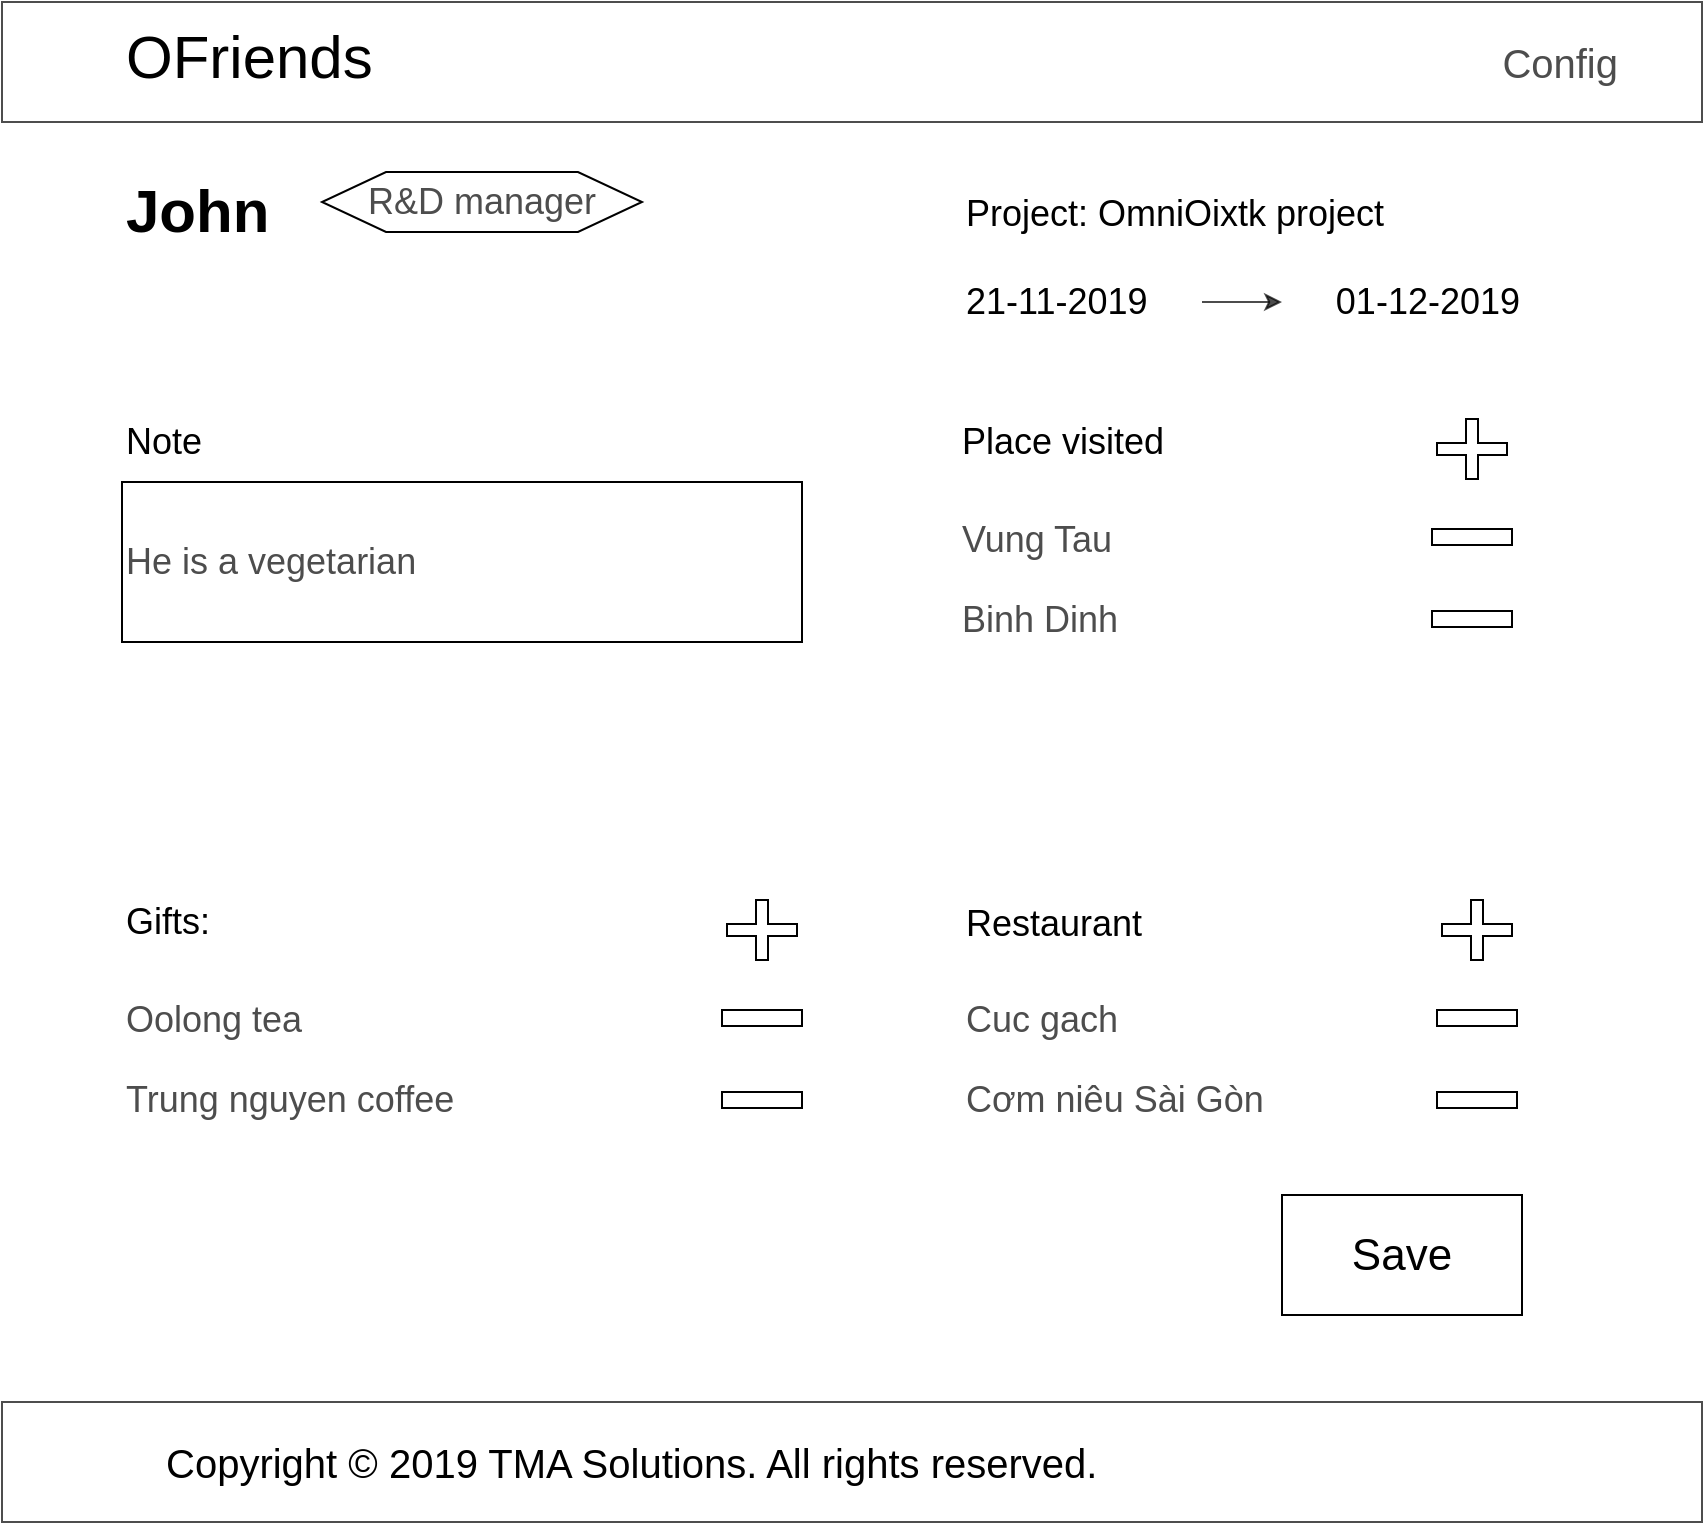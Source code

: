 <mxfile version="10.2.1" type="device"><diagram id="oSVK45ntM9ekwhACHQQf" name="Page-1"><mxGraphModel dx="1100" dy="786" grid="1" gridSize="10" guides="1" tooltips="1" connect="1" arrows="1" fold="1" page="1" pageScale="1" pageWidth="850" pageHeight="1100" math="0" shadow="0"><root><mxCell id="0"/><mxCell id="1" parent="0"/><mxCell id="c798-aoe-cJkhllQcpoC-25" value="" style="rounded=0;whiteSpace=wrap;html=1;shadow=0;strokeColor=#4D4D4D;fillColor=none;fontSize=16;fontColor=#4D4D4D;align=left;container=1;" parent="1" vertex="1"><mxGeometry width="850" height="60" as="geometry"/></mxCell><mxCell id="c798-aoe-cJkhllQcpoC-28" value="Config" style="text;html=1;strokeColor=none;fillColor=none;align=right;verticalAlign=middle;whiteSpace=wrap;rounded=0;shadow=0;fontSize=20;fontColor=#4D4D4D;" parent="c798-aoe-cJkhllQcpoC-25" vertex="1"><mxGeometry x="730" y="20" width="80" height="20" as="geometry"/></mxCell><mxCell id="c798-aoe-cJkhllQcpoC-26" value="" style="rounded=0;whiteSpace=wrap;html=1;shadow=0;strokeColor=#4D4D4D;fillColor=none;fontSize=16;fontColor=#4D4D4D;align=left;container=1;" parent="1" vertex="1"><mxGeometry y="700" width="850" height="60" as="geometry"/></mxCell><mxCell id="c798-aoe-cJkhllQcpoC-27" value="Copyright © 2019 TMA Solutions. All rights reserved." style="text;html=1;strokeColor=none;fillColor=none;align=left;verticalAlign=middle;whiteSpace=wrap;rounded=0;labelBorderColor=none;fontSize=20;flipH=0;" parent="c798-aoe-cJkhllQcpoC-26" vertex="1"><mxGeometry x="80" y="10" width="480" height="40" as="geometry"/></mxCell><mxCell id="c798-aoe-cJkhllQcpoC-2" value="&lt;font style=&quot;font-size: 30px;&quot;&gt;OFriends&lt;/font&gt;" style="text;html=1;strokeColor=none;fillColor=none;align=left;verticalAlign=top;whiteSpace=wrap;rounded=0;labelBorderColor=none;fontSize=30;flipH=0;" parent="1" vertex="1"><mxGeometry x="59.964" y="3" width="160.783" height="40" as="geometry"/></mxCell><mxCell id="c798-aoe-cJkhllQcpoC-62" value="&lt;font style=&quot;font-size: 30px&quot;&gt;John&lt;/font&gt;" style="text;html=1;strokeColor=none;fillColor=none;align=left;verticalAlign=top;whiteSpace=wrap;rounded=0;labelBorderColor=none;fontSize=30;flipH=0;fontStyle=1" parent="1" vertex="1"><mxGeometry x="59.964" y="80" width="160.783" height="40" as="geometry"/></mxCell><mxCell id="c798-aoe-cJkhllQcpoC-65" value="&lt;font style=&quot;font-size: 18px&quot;&gt;21-11-2019&lt;/font&gt;" style="text;html=1;strokeColor=none;fillColor=none;align=left;verticalAlign=middle;whiteSpace=wrap;rounded=0;labelBorderColor=none;fontSize=18;flipH=0;" parent="1" vertex="1"><mxGeometry x="480" y="140" width="120" height="20" as="geometry"/></mxCell><mxCell id="c798-aoe-cJkhllQcpoC-66" value="&lt;font style=&quot;font-size: 18px&quot;&gt;01-12-2019&lt;/font&gt;" style="text;html=1;strokeColor=none;fillColor=none;align=right;verticalAlign=middle;rounded=0;labelBorderColor=none;fontSize=18;flipH=0;" parent="1" vertex="1"><mxGeometry x="640" y="140" width="120" height="20" as="geometry"/></mxCell><mxCell id="c798-aoe-cJkhllQcpoC-67" value="" style="endArrow=classic;html=1;fontSize=18;fontColor=#4D4D4D;opacity=70;entryX=0;entryY=0.5;entryDx=0;entryDy=0;exitX=1;exitY=0.5;exitDx=0;exitDy=0;" parent="1" source="c798-aoe-cJkhllQcpoC-65" target="c798-aoe-cJkhllQcpoC-66" edge="1"><mxGeometry width="50" height="50" relative="1" as="geometry"><mxPoint x="600" y="180" as="sourcePoint"/><mxPoint x="650" y="130" as="targetPoint"/></mxGeometry></mxCell><mxCell id="c798-aoe-cJkhllQcpoC-68" value="&lt;font style=&quot;font-size: 18px&quot;&gt;Project: OmniOixtk project&lt;/font&gt;" style="text;html=1;strokeColor=none;fillColor=none;align=left;verticalAlign=bottom;whiteSpace=wrap;rounded=0;labelBorderColor=none;fontSize=18;flipH=0;fontStyle=0" parent="1" vertex="1"><mxGeometry x="480" y="80" width="220" height="40" as="geometry"/></mxCell><mxCell id="c798-aoe-cJkhllQcpoC-70" value="&lt;font style=&quot;font-size: 18px&quot;&gt;Gifts:&lt;/font&gt;" style="text;html=1;strokeColor=none;fillColor=none;align=left;verticalAlign=bottom;whiteSpace=wrap;rounded=0;labelBorderColor=none;fontSize=18;flipH=0;fontStyle=0" parent="1" vertex="1"><mxGeometry x="60" y="444" width="50" height="30" as="geometry"/></mxCell><mxCell id="c798-aoe-cJkhllQcpoC-82" value="Oolong tea" style="text;html=1;strokeColor=none;fillColor=none;align=left;verticalAlign=middle;whiteSpace=wrap;rounded=0;shadow=0;fontSize=18;fontColor=#4D4D4D;" parent="1" vertex="1"><mxGeometry x="60" y="499" width="100" height="20" as="geometry"/></mxCell><mxCell id="c798-aoe-cJkhllQcpoC-83" value="" style="shape=cross;whiteSpace=wrap;html=1;rounded=0;shadow=0;fillColor=none;gradientColor=none;fontSize=18;fontColor=#4D4D4D;align=right;" parent="1" vertex="1"><mxGeometry x="362.5" y="449" width="35" height="30" as="geometry"/></mxCell><mxCell id="c798-aoe-cJkhllQcpoC-84" value="" style="rounded=0;whiteSpace=wrap;html=1;shadow=0;fillColor=none;gradientColor=none;fontSize=18;fontColor=#4D4D4D;align=right;" parent="1" vertex="1"><mxGeometry x="360" y="504" width="40" height="8" as="geometry"/></mxCell><mxCell id="c798-aoe-cJkhllQcpoC-85" value="Trung nguyen coffee" style="text;html=1;strokeColor=none;fillColor=none;align=left;verticalAlign=middle;whiteSpace=wrap;rounded=0;shadow=0;fontSize=18;fontColor=#4D4D4D;" parent="1" vertex="1"><mxGeometry x="60" y="539" width="220" height="20" as="geometry"/></mxCell><mxCell id="c798-aoe-cJkhllQcpoC-86" value="" style="rounded=0;whiteSpace=wrap;html=1;shadow=0;fillColor=none;gradientColor=none;fontSize=18;fontColor=#4D4D4D;align=right;" parent="1" vertex="1"><mxGeometry x="360" y="545" width="40" height="8" as="geometry"/></mxCell><mxCell id="c798-aoe-cJkhllQcpoC-87" value="&lt;font style=&quot;font-size: 18px&quot;&gt;Restaurant&lt;/font&gt;" style="text;html=1;strokeColor=none;fillColor=none;align=left;verticalAlign=bottom;whiteSpace=wrap;rounded=0;labelBorderColor=none;fontSize=18;flipH=0;fontStyle=0" parent="1" vertex="1"><mxGeometry x="480" y="444.5" width="100" height="30" as="geometry"/></mxCell><mxCell id="c798-aoe-cJkhllQcpoC-88" value="Cuc gach" style="text;html=1;strokeColor=none;fillColor=none;align=left;verticalAlign=middle;whiteSpace=wrap;rounded=0;shadow=0;fontSize=18;fontColor=#4D4D4D;" parent="1" vertex="1"><mxGeometry x="480" y="499" width="100" height="20" as="geometry"/></mxCell><mxCell id="c798-aoe-cJkhllQcpoC-89" value="" style="shape=cross;whiteSpace=wrap;html=1;rounded=0;shadow=0;fillColor=none;gradientColor=none;fontSize=18;fontColor=#4D4D4D;align=right;" parent="1" vertex="1"><mxGeometry x="720" y="449" width="35" height="30" as="geometry"/></mxCell><mxCell id="c798-aoe-cJkhllQcpoC-90" value="" style="rounded=0;whiteSpace=wrap;html=1;shadow=0;fillColor=none;gradientColor=none;fontSize=18;fontColor=#4D4D4D;align=right;" parent="1" vertex="1"><mxGeometry x="717.5" y="504" width="40" height="8" as="geometry"/></mxCell><mxCell id="c798-aoe-cJkhllQcpoC-91" value="Cơm niêu Sài Gòn" style="text;html=1;strokeColor=none;fillColor=none;align=left;verticalAlign=middle;whiteSpace=wrap;rounded=0;shadow=0;fontSize=18;fontColor=#4D4D4D;" parent="1" vertex="1"><mxGeometry x="480" y="539" width="220" height="20" as="geometry"/></mxCell><mxCell id="c798-aoe-cJkhllQcpoC-92" value="" style="rounded=0;whiteSpace=wrap;html=1;shadow=0;fillColor=none;gradientColor=none;fontSize=18;fontColor=#4D4D4D;align=right;" parent="1" vertex="1"><mxGeometry x="717.5" y="545" width="40" height="8" as="geometry"/></mxCell><mxCell id="c798-aoe-cJkhllQcpoC-93" value="&lt;font style=&quot;font-size: 18px&quot;&gt;Place visited&lt;/font&gt;" style="text;html=1;strokeColor=none;fillColor=none;align=left;verticalAlign=bottom;whiteSpace=wrap;rounded=0;labelBorderColor=none;fontSize=18;flipH=0;fontStyle=0" parent="1" vertex="1"><mxGeometry x="477.5" y="204" width="110" height="30" as="geometry"/></mxCell><mxCell id="c798-aoe-cJkhllQcpoC-94" value="Vung Tau" style="text;html=1;strokeColor=none;fillColor=none;align=left;verticalAlign=middle;whiteSpace=wrap;rounded=0;shadow=0;fontSize=18;fontColor=#4D4D4D;" parent="1" vertex="1"><mxGeometry x="477.5" y="258.5" width="100" height="20" as="geometry"/></mxCell><mxCell id="c798-aoe-cJkhllQcpoC-95" value="" style="shape=cross;whiteSpace=wrap;html=1;rounded=0;shadow=0;fillColor=none;gradientColor=none;fontSize=18;fontColor=#4D4D4D;align=right;" parent="1" vertex="1"><mxGeometry x="717.5" y="208.5" width="35" height="30" as="geometry"/></mxCell><mxCell id="c798-aoe-cJkhllQcpoC-96" value="" style="rounded=0;whiteSpace=wrap;html=1;shadow=0;fillColor=none;gradientColor=none;fontSize=18;fontColor=#4D4D4D;align=right;" parent="1" vertex="1"><mxGeometry x="715" y="263.5" width="40" height="8" as="geometry"/></mxCell><mxCell id="c798-aoe-cJkhllQcpoC-97" value="Binh Dinh" style="text;html=1;strokeColor=none;fillColor=none;align=left;verticalAlign=middle;whiteSpace=wrap;rounded=0;shadow=0;fontSize=18;fontColor=#4D4D4D;" parent="1" vertex="1"><mxGeometry x="477.5" y="298.5" width="220" height="20" as="geometry"/></mxCell><mxCell id="c798-aoe-cJkhllQcpoC-98" value="" style="rounded=0;whiteSpace=wrap;html=1;shadow=0;fillColor=none;gradientColor=none;fontSize=18;fontColor=#4D4D4D;align=right;" parent="1" vertex="1"><mxGeometry x="715" y="304.5" width="40" height="8" as="geometry"/></mxCell><mxCell id="c798-aoe-cJkhllQcpoC-99" value="&lt;font style=&quot;font-size: 18px&quot;&gt;Note&lt;/font&gt;" style="text;html=1;strokeColor=none;fillColor=none;align=left;verticalAlign=bottom;whiteSpace=wrap;rounded=0;labelBorderColor=none;fontSize=18;flipH=0;fontStyle=0" parent="1" vertex="1"><mxGeometry x="60" y="204" width="170" height="30" as="geometry"/></mxCell><mxCell id="c798-aoe-cJkhllQcpoC-100" value="He is a vegetarian" style="rounded=0;whiteSpace=wrap;html=1;shadow=0;fillColor=none;gradientColor=none;fontSize=18;fontColor=#4D4D4D;align=left;" parent="1" vertex="1"><mxGeometry x="60" y="240" width="340" height="80" as="geometry"/></mxCell><mxCell id="c798-aoe-cJkhllQcpoC-103" value="R&amp;amp;D manager" style="shape=hexagon;perimeter=hexagonPerimeter2;whiteSpace=wrap;html=1;rounded=0;shadow=0;fillColor=none;gradientColor=none;fontSize=18;fontColor=#4D4D4D;align=center;size=0.2;" parent="1" vertex="1"><mxGeometry x="160" y="85" width="160" height="30" as="geometry"/></mxCell><mxCell id="oLtse4-wdCTyI5JCJMZb-1" value="Save" style="rounded=0;whiteSpace=wrap;html=1;fontSize=22;" vertex="1" parent="1"><mxGeometry x="640" y="596.5" width="120" height="60" as="geometry"/></mxCell></root></mxGraphModel></diagram></mxfile>